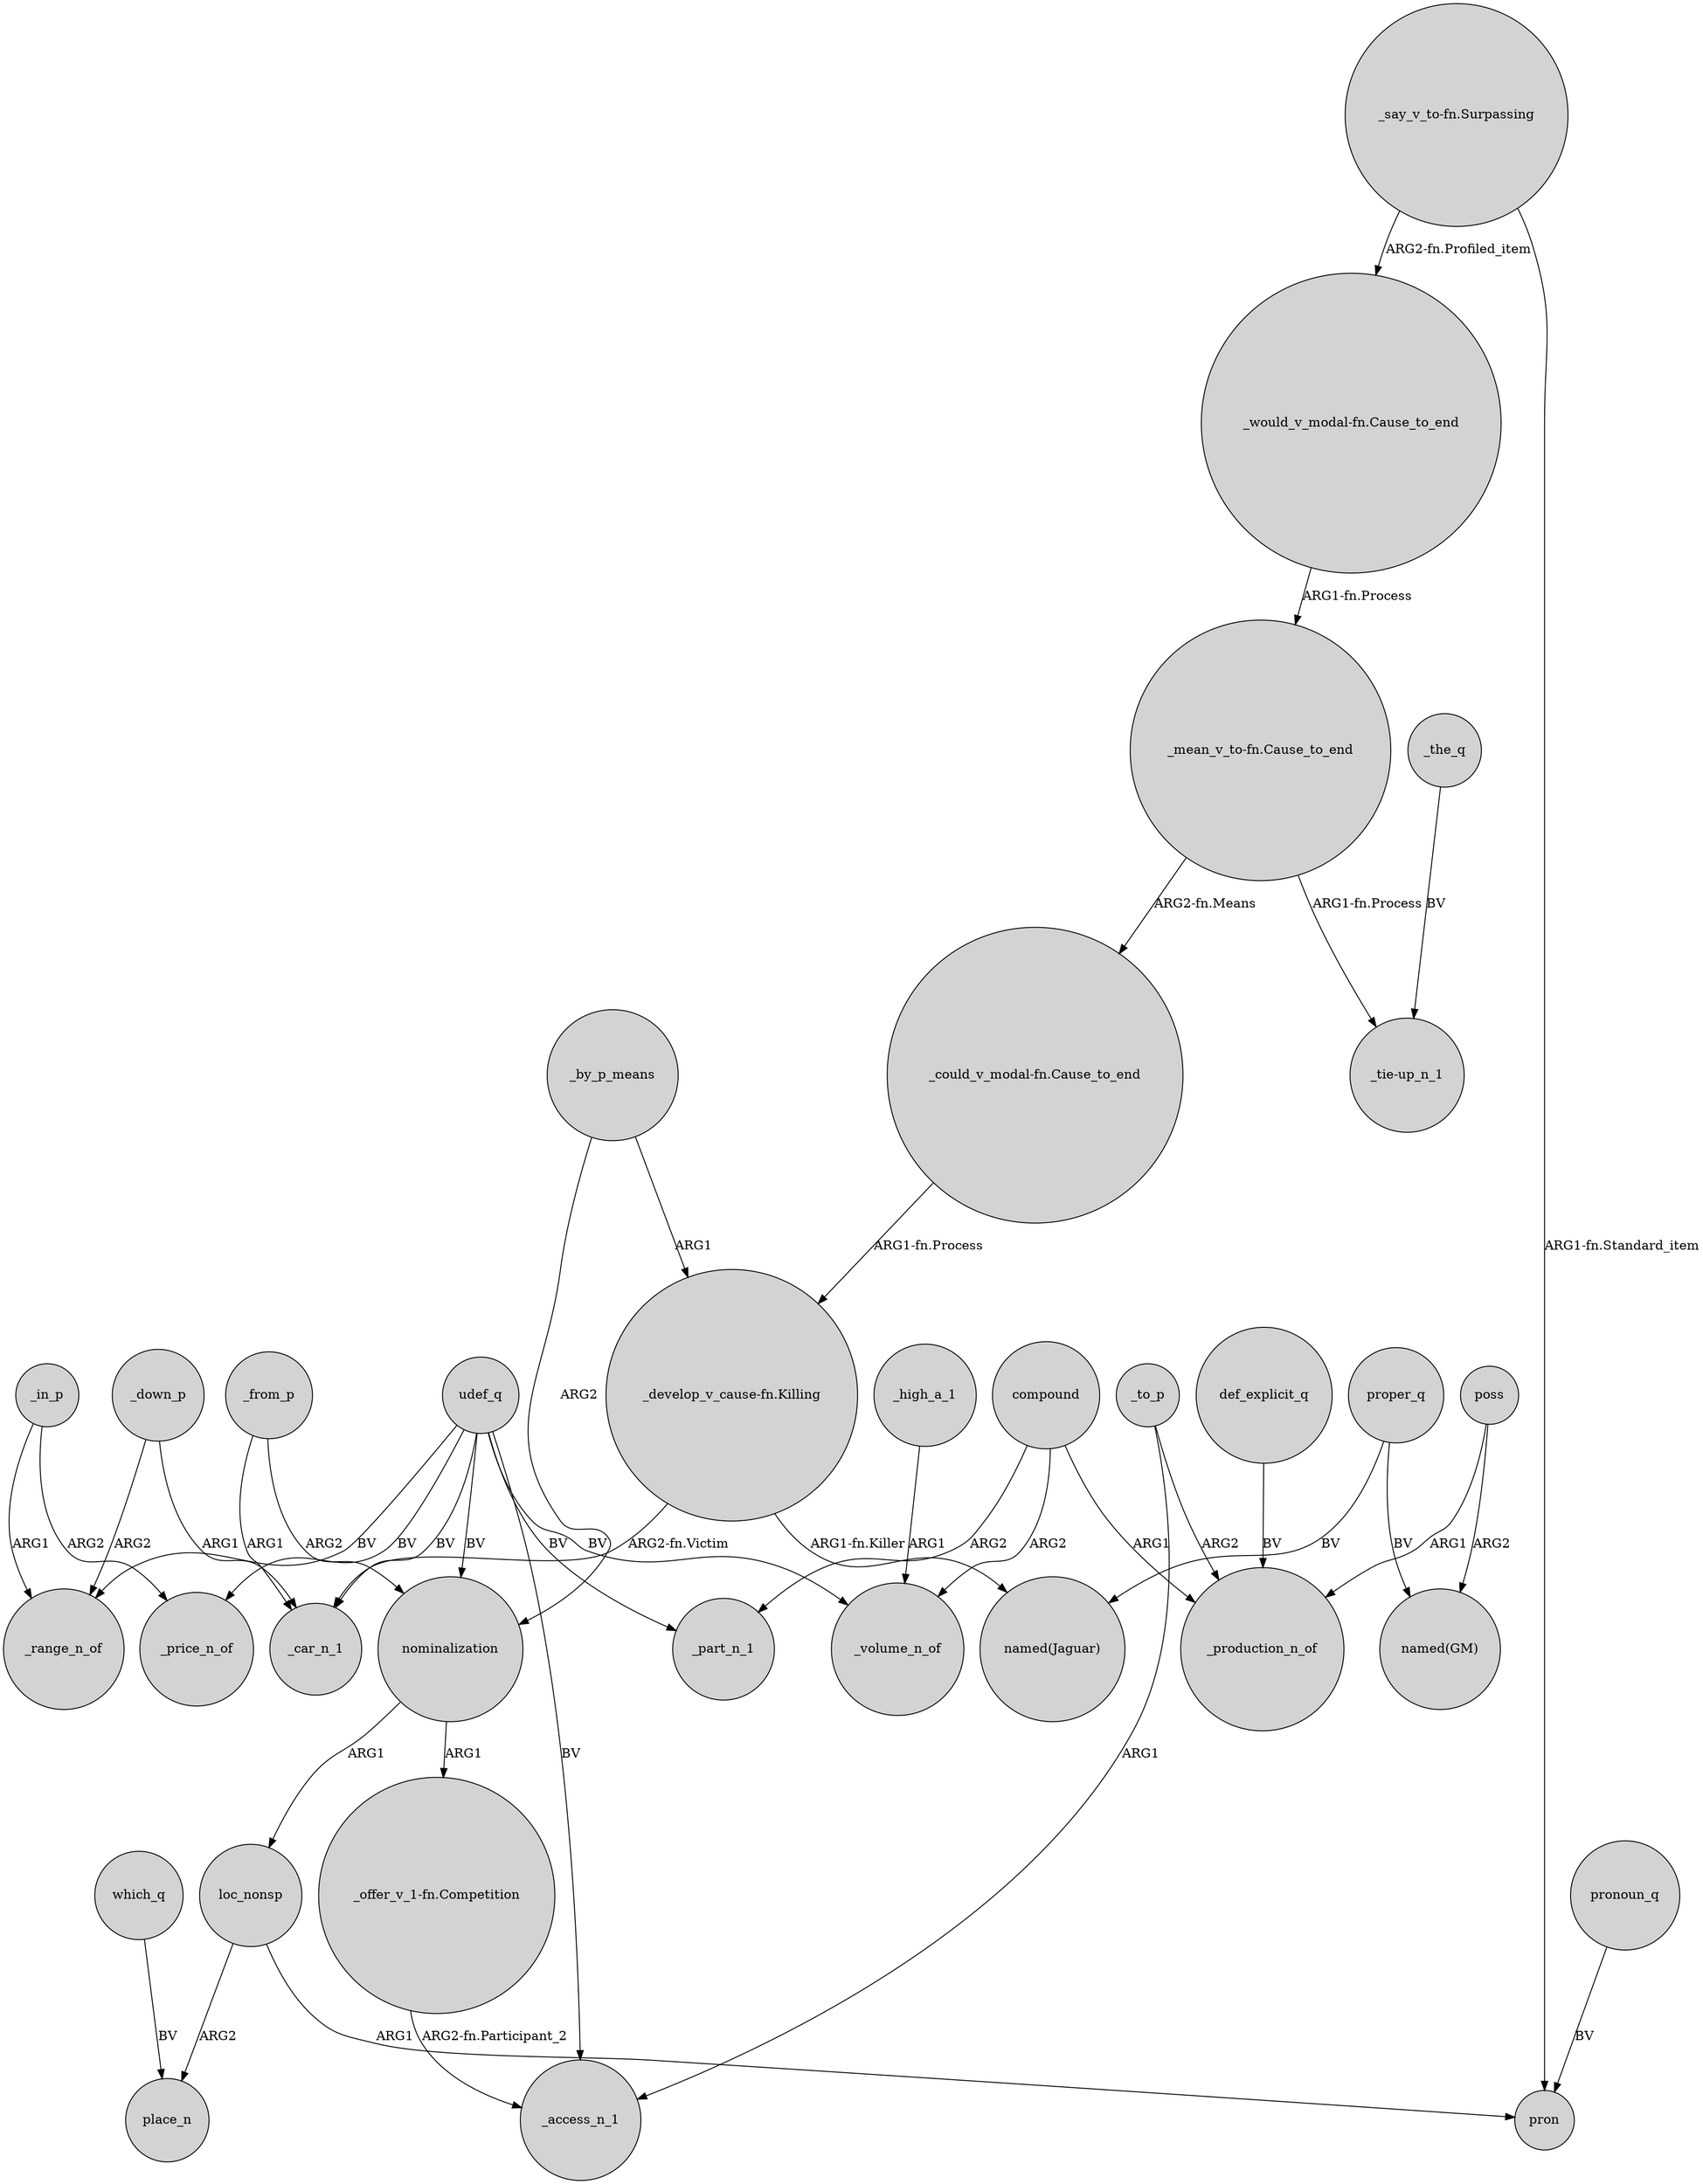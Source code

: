 digraph {
	node [shape=circle style=filled]
	_by_p_means -> "_develop_v_cause-fn.Killing" [label=ARG1]
	_in_p -> _range_n_of [label=ARG1]
	_from_p -> _car_n_1 [label=ARG1]
	udef_q -> _price_n_of [label=BV]
	compound -> _volume_n_of [label=ARG2]
	udef_q -> nominalization [label=BV]
	proper_q -> "named(GM)" [label=BV]
	"_mean_v_to-fn.Cause_to_end" -> "_could_v_modal-fn.Cause_to_end" [label="ARG2-fn.Means"]
	poss -> _production_n_of [label=ARG1]
	which_q -> place_n [label=BV]
	_down_p -> _range_n_of [label=ARG2]
	udef_q -> _volume_n_of [label=BV]
	"_develop_v_cause-fn.Killing" -> "named(Jaguar)" [label="ARG1-fn.Killer"]
	_from_p -> nominalization [label=ARG2]
	pronoun_q -> pron [label=BV]
	poss -> "named(GM)" [label=ARG2]
	"_say_v_to-fn.Surpassing" -> "_would_v_modal-fn.Cause_to_end" [label="ARG2-fn.Profiled_item"]
	nominalization -> "_offer_v_1-fn.Competition" [label=ARG1]
	udef_q -> _range_n_of [label=BV]
	_to_p -> _production_n_of [label=ARG2]
	_by_p_means -> nominalization [label=ARG2]
	"_offer_v_1-fn.Competition" -> _access_n_1 [label="ARG2-fn.Participant_2"]
	nominalization -> loc_nonsp [label=ARG1]
	proper_q -> "named(Jaguar)" [label=BV]
	udef_q -> _car_n_1 [label=BV]
	_in_p -> _price_n_of [label=ARG2]
	def_explicit_q -> _production_n_of [label=BV]
	"_could_v_modal-fn.Cause_to_end" -> "_develop_v_cause-fn.Killing" [label="ARG1-fn.Process"]
	_the_q -> "_tie-up_n_1" [label=BV]
	"_would_v_modal-fn.Cause_to_end" -> "_mean_v_to-fn.Cause_to_end" [label="ARG1-fn.Process"]
	udef_q -> _access_n_1 [label=BV]
	_to_p -> _access_n_1 [label=ARG1]
	"_mean_v_to-fn.Cause_to_end" -> "_tie-up_n_1" [label="ARG1-fn.Process"]
	loc_nonsp -> place_n [label=ARG2]
	udef_q -> _part_n_1 [label=BV]
	_down_p -> _car_n_1 [label=ARG1]
	compound -> _part_n_1 [label=ARG2]
	_high_a_1 -> _volume_n_of [label=ARG1]
	loc_nonsp -> pron [label=ARG1]
	"_develop_v_cause-fn.Killing" -> _car_n_1 [label="ARG2-fn.Victim"]
	compound -> _production_n_of [label=ARG1]
	"_say_v_to-fn.Surpassing" -> pron [label="ARG1-fn.Standard_item"]
}
